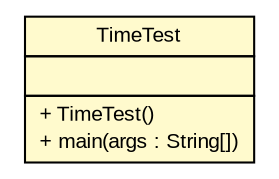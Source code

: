 #!/usr/local/bin/dot
#
# Class diagram 
# Generated by UMLGraph version R5_6 (http://www.umlgraph.org/)
#

digraph G {
	edge [fontname="arial",fontsize=10,labelfontname="arial",labelfontsize=10];
	node [fontname="arial",fontsize=10,shape=plaintext];
	nodesep=0.25;
	ranksep=0.5;
	// de.fhg.fit.biomos.sensorplatform.deprecated.TimeTest
	c110 [label=<<table title="de.fhg.fit.biomos.sensorplatform.deprecated.TimeTest" border="0" cellborder="1" cellspacing="0" cellpadding="2" port="p" bgcolor="lemonChiffon" href="./TimeTest.html">
		<tr><td><table border="0" cellspacing="0" cellpadding="1">
<tr><td align="center" balign="center"> TimeTest </td></tr>
		</table></td></tr>
		<tr><td><table border="0" cellspacing="0" cellpadding="1">
<tr><td align="left" balign="left">  </td></tr>
		</table></td></tr>
		<tr><td><table border="0" cellspacing="0" cellpadding="1">
<tr><td align="left" balign="left"> + TimeTest() </td></tr>
<tr><td align="left" balign="left"> + main(args : String[]) </td></tr>
		</table></td></tr>
		</table>>, URL="./TimeTest.html", fontname="arial", fontcolor="black", fontsize=10.0];
}

